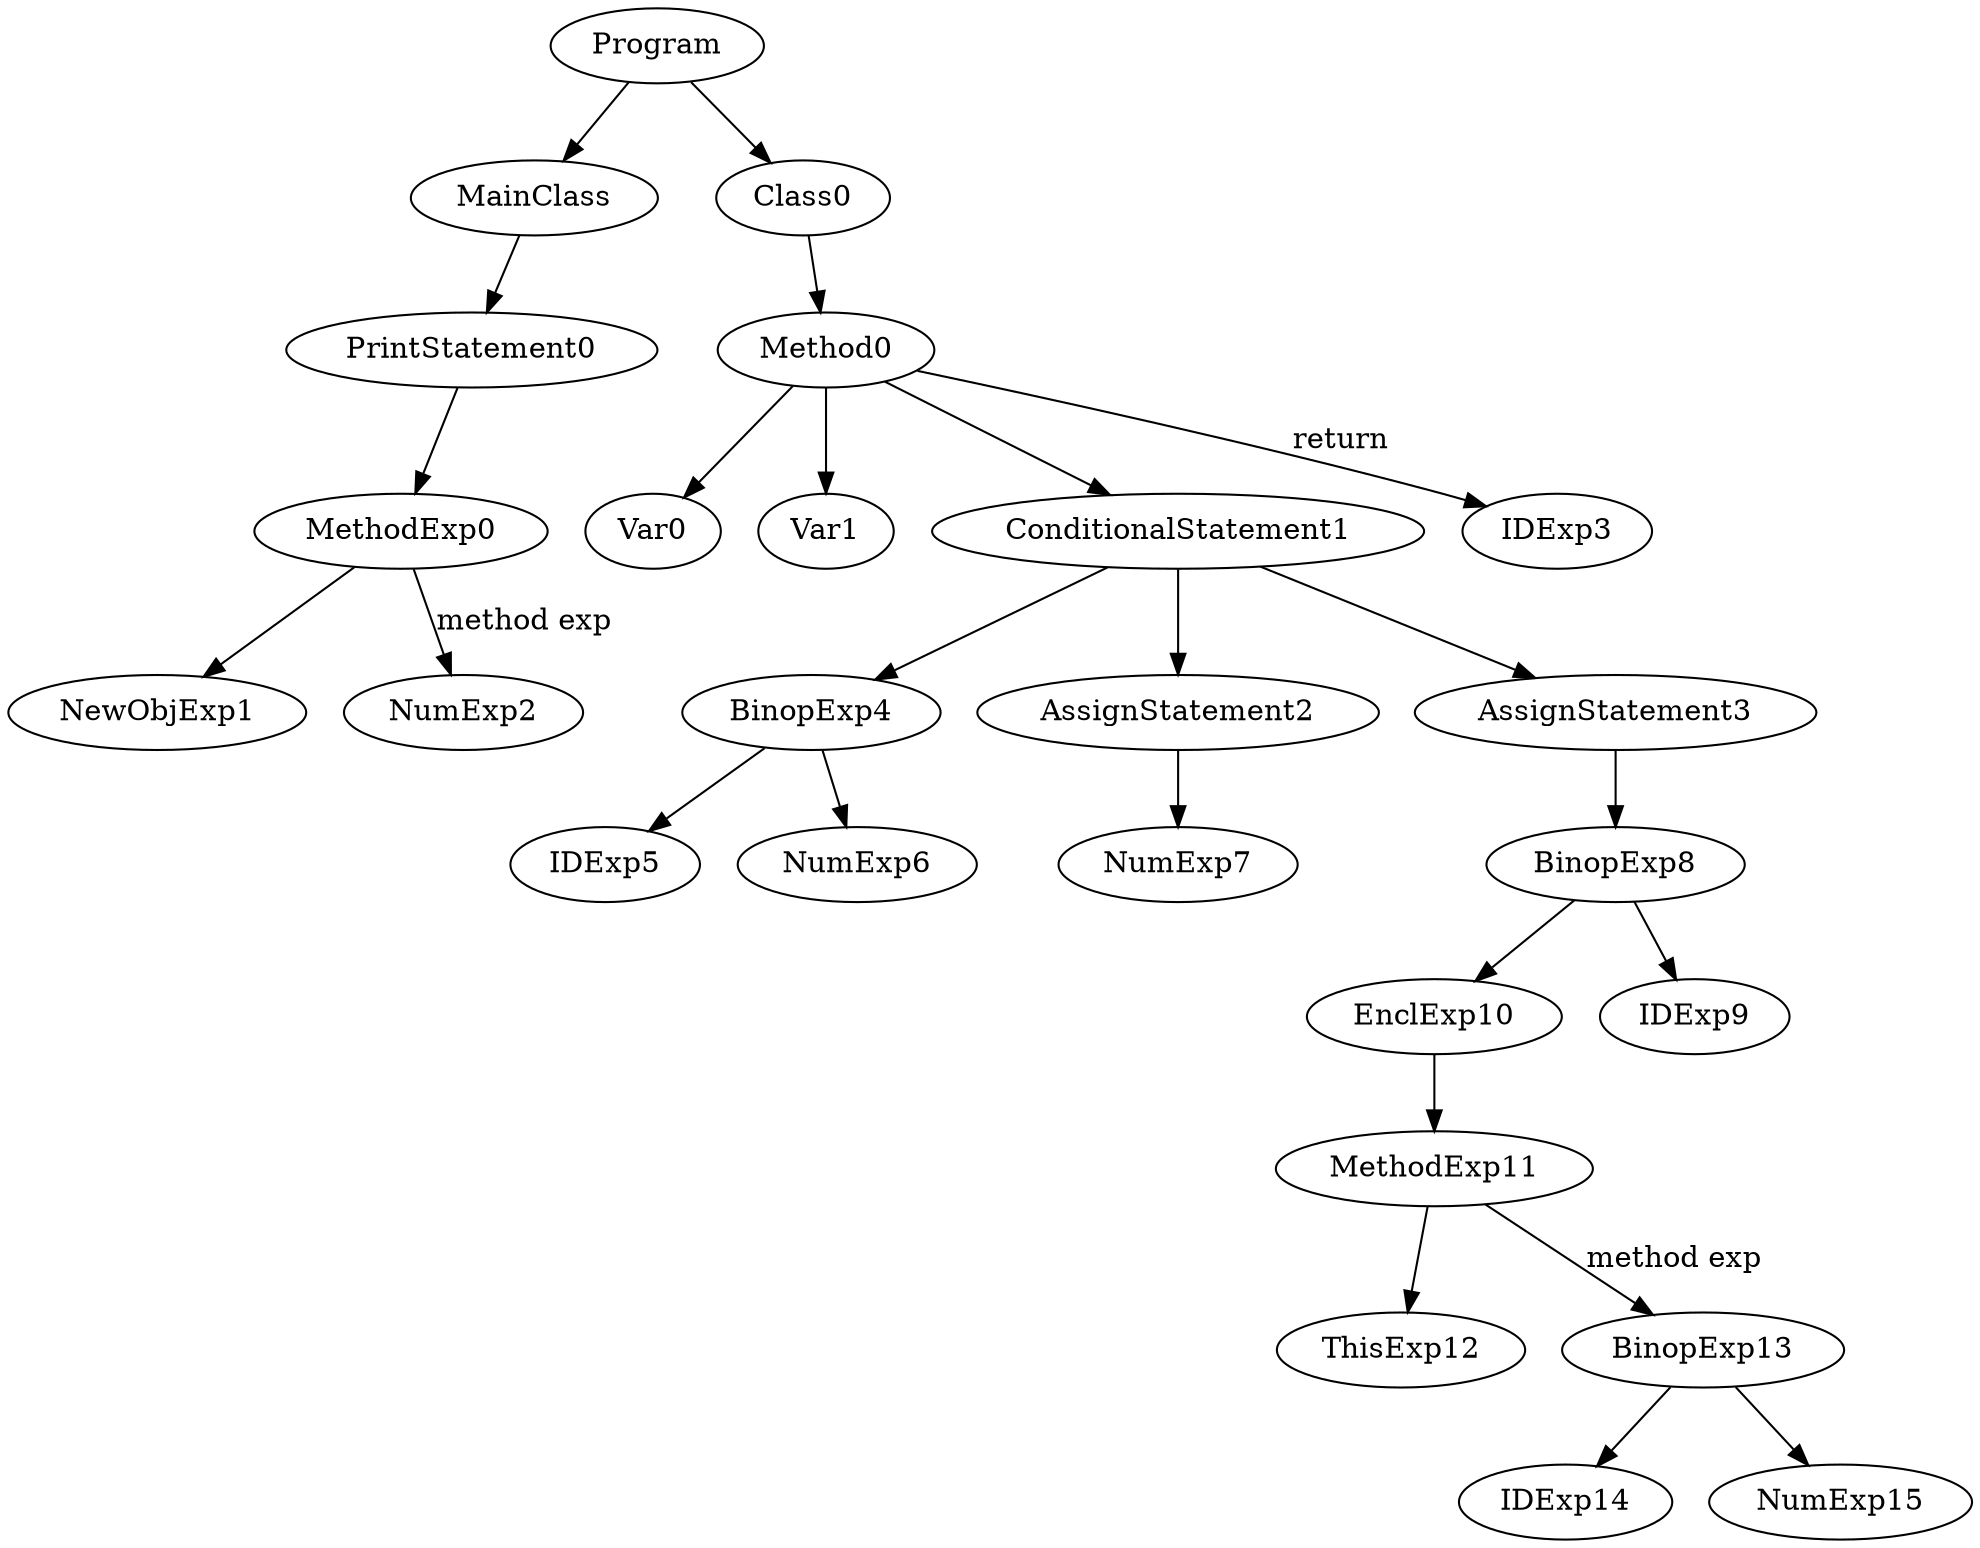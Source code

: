 digraph G
{
MethodExp0->NewObjExp1
MethodExp0->NumExp2 [label="method exp"]
PrintStatement0->MethodExp0
MainClass->PrintStatement0
Program ->MainClass
Method0->Var0
Method0->Var1
BinopExp4->IDExp5
BinopExp4->NumExp6
AssignStatement2->NumExp7
MethodExp11->ThisExp12
BinopExp13->IDExp14
BinopExp13->NumExp15
MethodExp11->BinopExp13 [label="method exp"]
EnclExp10->MethodExp11
BinopExp8->IDExp9
BinopExp8->EnclExp10
AssignStatement3->BinopExp8
ConditionalStatement1->BinopExp4
ConditionalStatement1->AssignStatement2
ConditionalStatement1->AssignStatement3
Method0->ConditionalStatement1
Method0->IDExp3 [label="return"]
Class0->Method0
Program->Class0
}
